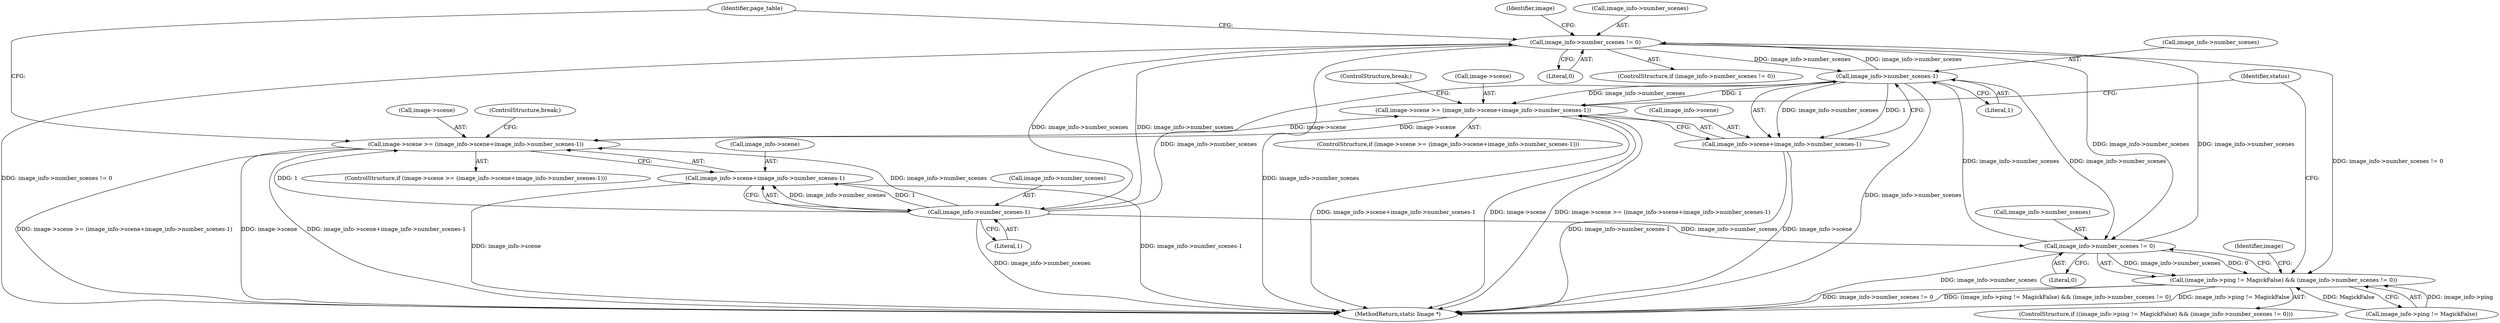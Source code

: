 digraph "0_ImageMagick_f6e9d0d9955e85bdd7540b251cd50d598dacc5e6_44@pointer" {
"1001790" [label="(Call,image_info->number_scenes != 0)"];
"1000734" [label="(Call,image_info->number_scenes-1)"];
"1001804" [label="(Call,image_info->number_scenes-1)"];
"1001790" [label="(Call,image_info->number_scenes != 0)"];
"1000720" [label="(Call,image_info->number_scenes != 0)"];
"1000714" [label="(Call,(image_info->ping != MagickFalse) && (image_info->number_scenes != 0))"];
"1000726" [label="(Call,image->scene >= (image_info->scene+image_info->number_scenes-1))"];
"1001796" [label="(Call,image->scene >= (image_info->scene+image_info->number_scenes-1))"];
"1000730" [label="(Call,image_info->scene+image_info->number_scenes-1)"];
"1001800" [label="(Call,image_info->scene+image_info->number_scenes-1)"];
"1000739" [label="(ControlStructure,break;)"];
"1001805" [label="(Call,image_info->number_scenes)"];
"1001804" [label="(Call,image_info->number_scenes-1)"];
"1000720" [label="(Call,image_info->number_scenes != 0)"];
"1000730" [label="(Call,image_info->scene+image_info->number_scenes-1)"];
"1000741" [label="(Identifier,status)"];
"1001794" [label="(Literal,0)"];
"1000727" [label="(Call,image->scene)"];
"1000725" [label="(ControlStructure,if (image->scene >= (image_info->scene+image_info->number_scenes-1)))"];
"1000724" [label="(Literal,0)"];
"1001808" [label="(Literal,1)"];
"1001790" [label="(Call,image_info->number_scenes != 0)"];
"1000713" [label="(ControlStructure,if ((image_info->ping != MagickFalse) && (image_info->number_scenes != 0)))"];
"1001797" [label="(Call,image->scene)"];
"1000714" [label="(Call,(image_info->ping != MagickFalse) && (image_info->number_scenes != 0))"];
"1000738" [label="(Literal,1)"];
"1001789" [label="(ControlStructure,if (image_info->number_scenes != 0))"];
"1001801" [label="(Call,image_info->scene)"];
"1000731" [label="(Call,image_info->scene)"];
"1000721" [label="(Call,image_info->number_scenes)"];
"1001798" [label="(Identifier,image)"];
"1001795" [label="(ControlStructure,if (image->scene >= (image_info->scene+image_info->number_scenes-1)))"];
"1000735" [label="(Call,image_info->number_scenes)"];
"1000715" [label="(Call,image_info->ping != MagickFalse)"];
"1001917" [label="(MethodReturn,static Image *)"];
"1000728" [label="(Identifier,image)"];
"1000726" [label="(Call,image->scene >= (image_info->scene+image_info->number_scenes-1))"];
"1001791" [label="(Call,image_info->number_scenes)"];
"1001809" [label="(ControlStructure,break;)"];
"1001812" [label="(Identifier,page_table)"];
"1001796" [label="(Call,image->scene >= (image_info->scene+image_info->number_scenes-1))"];
"1000734" [label="(Call,image_info->number_scenes-1)"];
"1001800" [label="(Call,image_info->scene+image_info->number_scenes-1)"];
"1001790" -> "1001789"  [label="AST: "];
"1001790" -> "1001794"  [label="CFG: "];
"1001791" -> "1001790"  [label="AST: "];
"1001794" -> "1001790"  [label="AST: "];
"1001798" -> "1001790"  [label="CFG: "];
"1001812" -> "1001790"  [label="CFG: "];
"1001790" -> "1001917"  [label="DDG: image_info->number_scenes != 0"];
"1001790" -> "1001917"  [label="DDG: image_info->number_scenes"];
"1001790" -> "1000714"  [label="DDG: image_info->number_scenes != 0"];
"1001790" -> "1000720"  [label="DDG: image_info->number_scenes"];
"1001790" -> "1000734"  [label="DDG: image_info->number_scenes"];
"1000734" -> "1001790"  [label="DDG: image_info->number_scenes"];
"1001804" -> "1001790"  [label="DDG: image_info->number_scenes"];
"1000720" -> "1001790"  [label="DDG: image_info->number_scenes"];
"1001790" -> "1001804"  [label="DDG: image_info->number_scenes"];
"1000734" -> "1000730"  [label="AST: "];
"1000734" -> "1000738"  [label="CFG: "];
"1000735" -> "1000734"  [label="AST: "];
"1000738" -> "1000734"  [label="AST: "];
"1000730" -> "1000734"  [label="CFG: "];
"1000734" -> "1001917"  [label="DDG: image_info->number_scenes"];
"1000734" -> "1000720"  [label="DDG: image_info->number_scenes"];
"1000734" -> "1000726"  [label="DDG: image_info->number_scenes"];
"1000734" -> "1000726"  [label="DDG: 1"];
"1000734" -> "1000730"  [label="DDG: image_info->number_scenes"];
"1000734" -> "1000730"  [label="DDG: 1"];
"1001804" -> "1000734"  [label="DDG: image_info->number_scenes"];
"1000720" -> "1000734"  [label="DDG: image_info->number_scenes"];
"1001804" -> "1001800"  [label="AST: "];
"1001804" -> "1001808"  [label="CFG: "];
"1001805" -> "1001804"  [label="AST: "];
"1001808" -> "1001804"  [label="AST: "];
"1001800" -> "1001804"  [label="CFG: "];
"1001804" -> "1001917"  [label="DDG: image_info->number_scenes"];
"1001804" -> "1000720"  [label="DDG: image_info->number_scenes"];
"1001804" -> "1001796"  [label="DDG: image_info->number_scenes"];
"1001804" -> "1001796"  [label="DDG: 1"];
"1001804" -> "1001800"  [label="DDG: image_info->number_scenes"];
"1001804" -> "1001800"  [label="DDG: 1"];
"1000720" -> "1000714"  [label="AST: "];
"1000720" -> "1000724"  [label="CFG: "];
"1000721" -> "1000720"  [label="AST: "];
"1000724" -> "1000720"  [label="AST: "];
"1000714" -> "1000720"  [label="CFG: "];
"1000720" -> "1001917"  [label="DDG: image_info->number_scenes"];
"1000720" -> "1000714"  [label="DDG: image_info->number_scenes"];
"1000720" -> "1000714"  [label="DDG: 0"];
"1000714" -> "1000713"  [label="AST: "];
"1000714" -> "1000715"  [label="CFG: "];
"1000715" -> "1000714"  [label="AST: "];
"1000728" -> "1000714"  [label="CFG: "];
"1000741" -> "1000714"  [label="CFG: "];
"1000714" -> "1001917"  [label="DDG: (image_info->ping != MagickFalse) && (image_info->number_scenes != 0)"];
"1000714" -> "1001917"  [label="DDG: image_info->ping != MagickFalse"];
"1000714" -> "1001917"  [label="DDG: image_info->number_scenes != 0"];
"1000715" -> "1000714"  [label="DDG: image_info->ping"];
"1000715" -> "1000714"  [label="DDG: MagickFalse"];
"1000726" -> "1000725"  [label="AST: "];
"1000726" -> "1000730"  [label="CFG: "];
"1000727" -> "1000726"  [label="AST: "];
"1000730" -> "1000726"  [label="AST: "];
"1000739" -> "1000726"  [label="CFG: "];
"1000741" -> "1000726"  [label="CFG: "];
"1000726" -> "1001917"  [label="DDG: image_info->scene+image_info->number_scenes-1"];
"1000726" -> "1001917"  [label="DDG: image->scene"];
"1000726" -> "1001917"  [label="DDG: image->scene >= (image_info->scene+image_info->number_scenes-1)"];
"1001796" -> "1000726"  [label="DDG: image->scene"];
"1000726" -> "1001796"  [label="DDG: image->scene"];
"1001796" -> "1001795"  [label="AST: "];
"1001796" -> "1001800"  [label="CFG: "];
"1001797" -> "1001796"  [label="AST: "];
"1001800" -> "1001796"  [label="AST: "];
"1001809" -> "1001796"  [label="CFG: "];
"1001812" -> "1001796"  [label="CFG: "];
"1001796" -> "1001917"  [label="DDG: image->scene >= (image_info->scene+image_info->number_scenes-1)"];
"1001796" -> "1001917"  [label="DDG: image->scene"];
"1001796" -> "1001917"  [label="DDG: image_info->scene+image_info->number_scenes-1"];
"1000731" -> "1000730"  [label="AST: "];
"1000730" -> "1001917"  [label="DDG: image_info->number_scenes-1"];
"1000730" -> "1001917"  [label="DDG: image_info->scene"];
"1001801" -> "1001800"  [label="AST: "];
"1001800" -> "1001917"  [label="DDG: image_info->number_scenes-1"];
"1001800" -> "1001917"  [label="DDG: image_info->scene"];
}
